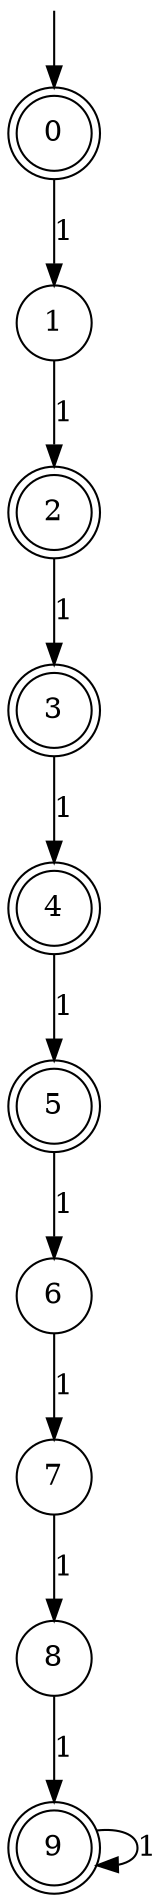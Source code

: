 digraph g {

	s0 [shape="doublecircle" label="0"];
	s1 [shape="circle" label="1"];
	s2 [shape="doublecircle" label="2"];
	s3 [shape="doublecircle" label="3"];
	s4 [shape="doublecircle" label="4"];
	s5 [shape="doublecircle" label="5"];
	s6 [shape="circle" label="6"];
	s7 [shape="circle" label="7"];
	s8 [shape="circle" label="8"];
	s9 [shape="doublecircle" label="9"];
	s0 -> s1 [label="1"];
	s1 -> s2 [label="1"];
	s2 -> s3 [label="1"];
	s3 -> s4 [label="1"];
	s4 -> s5 [label="1"];
	s5 -> s6 [label="1"];
	s6 -> s7 [label="1"];
	s7 -> s8 [label="1"];
	s8 -> s9 [label="1"];
	s9 -> s9 [label="1"];

__start0 [label="" shape="none" width="0" height="0"];
__start0 -> s0;

}
